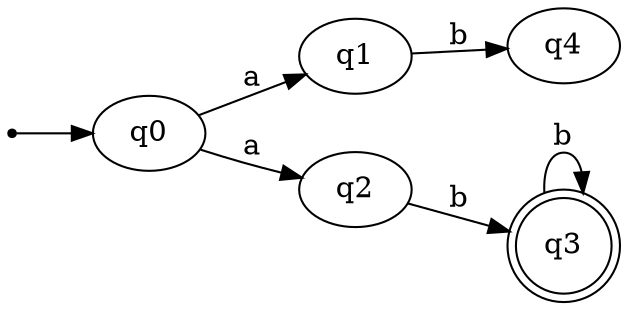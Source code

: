 digraph{

    rankdir=LR;
    inic[shape=point];

    inic->q0;

    q0->q1 [label="a"];
    q0->q2 [label="a"];
    q1->q4 [label="b"];
    q2->q3 [label="b"];
    q3->q3 [label="b"];

    q3[shape=doublecircle];
}
